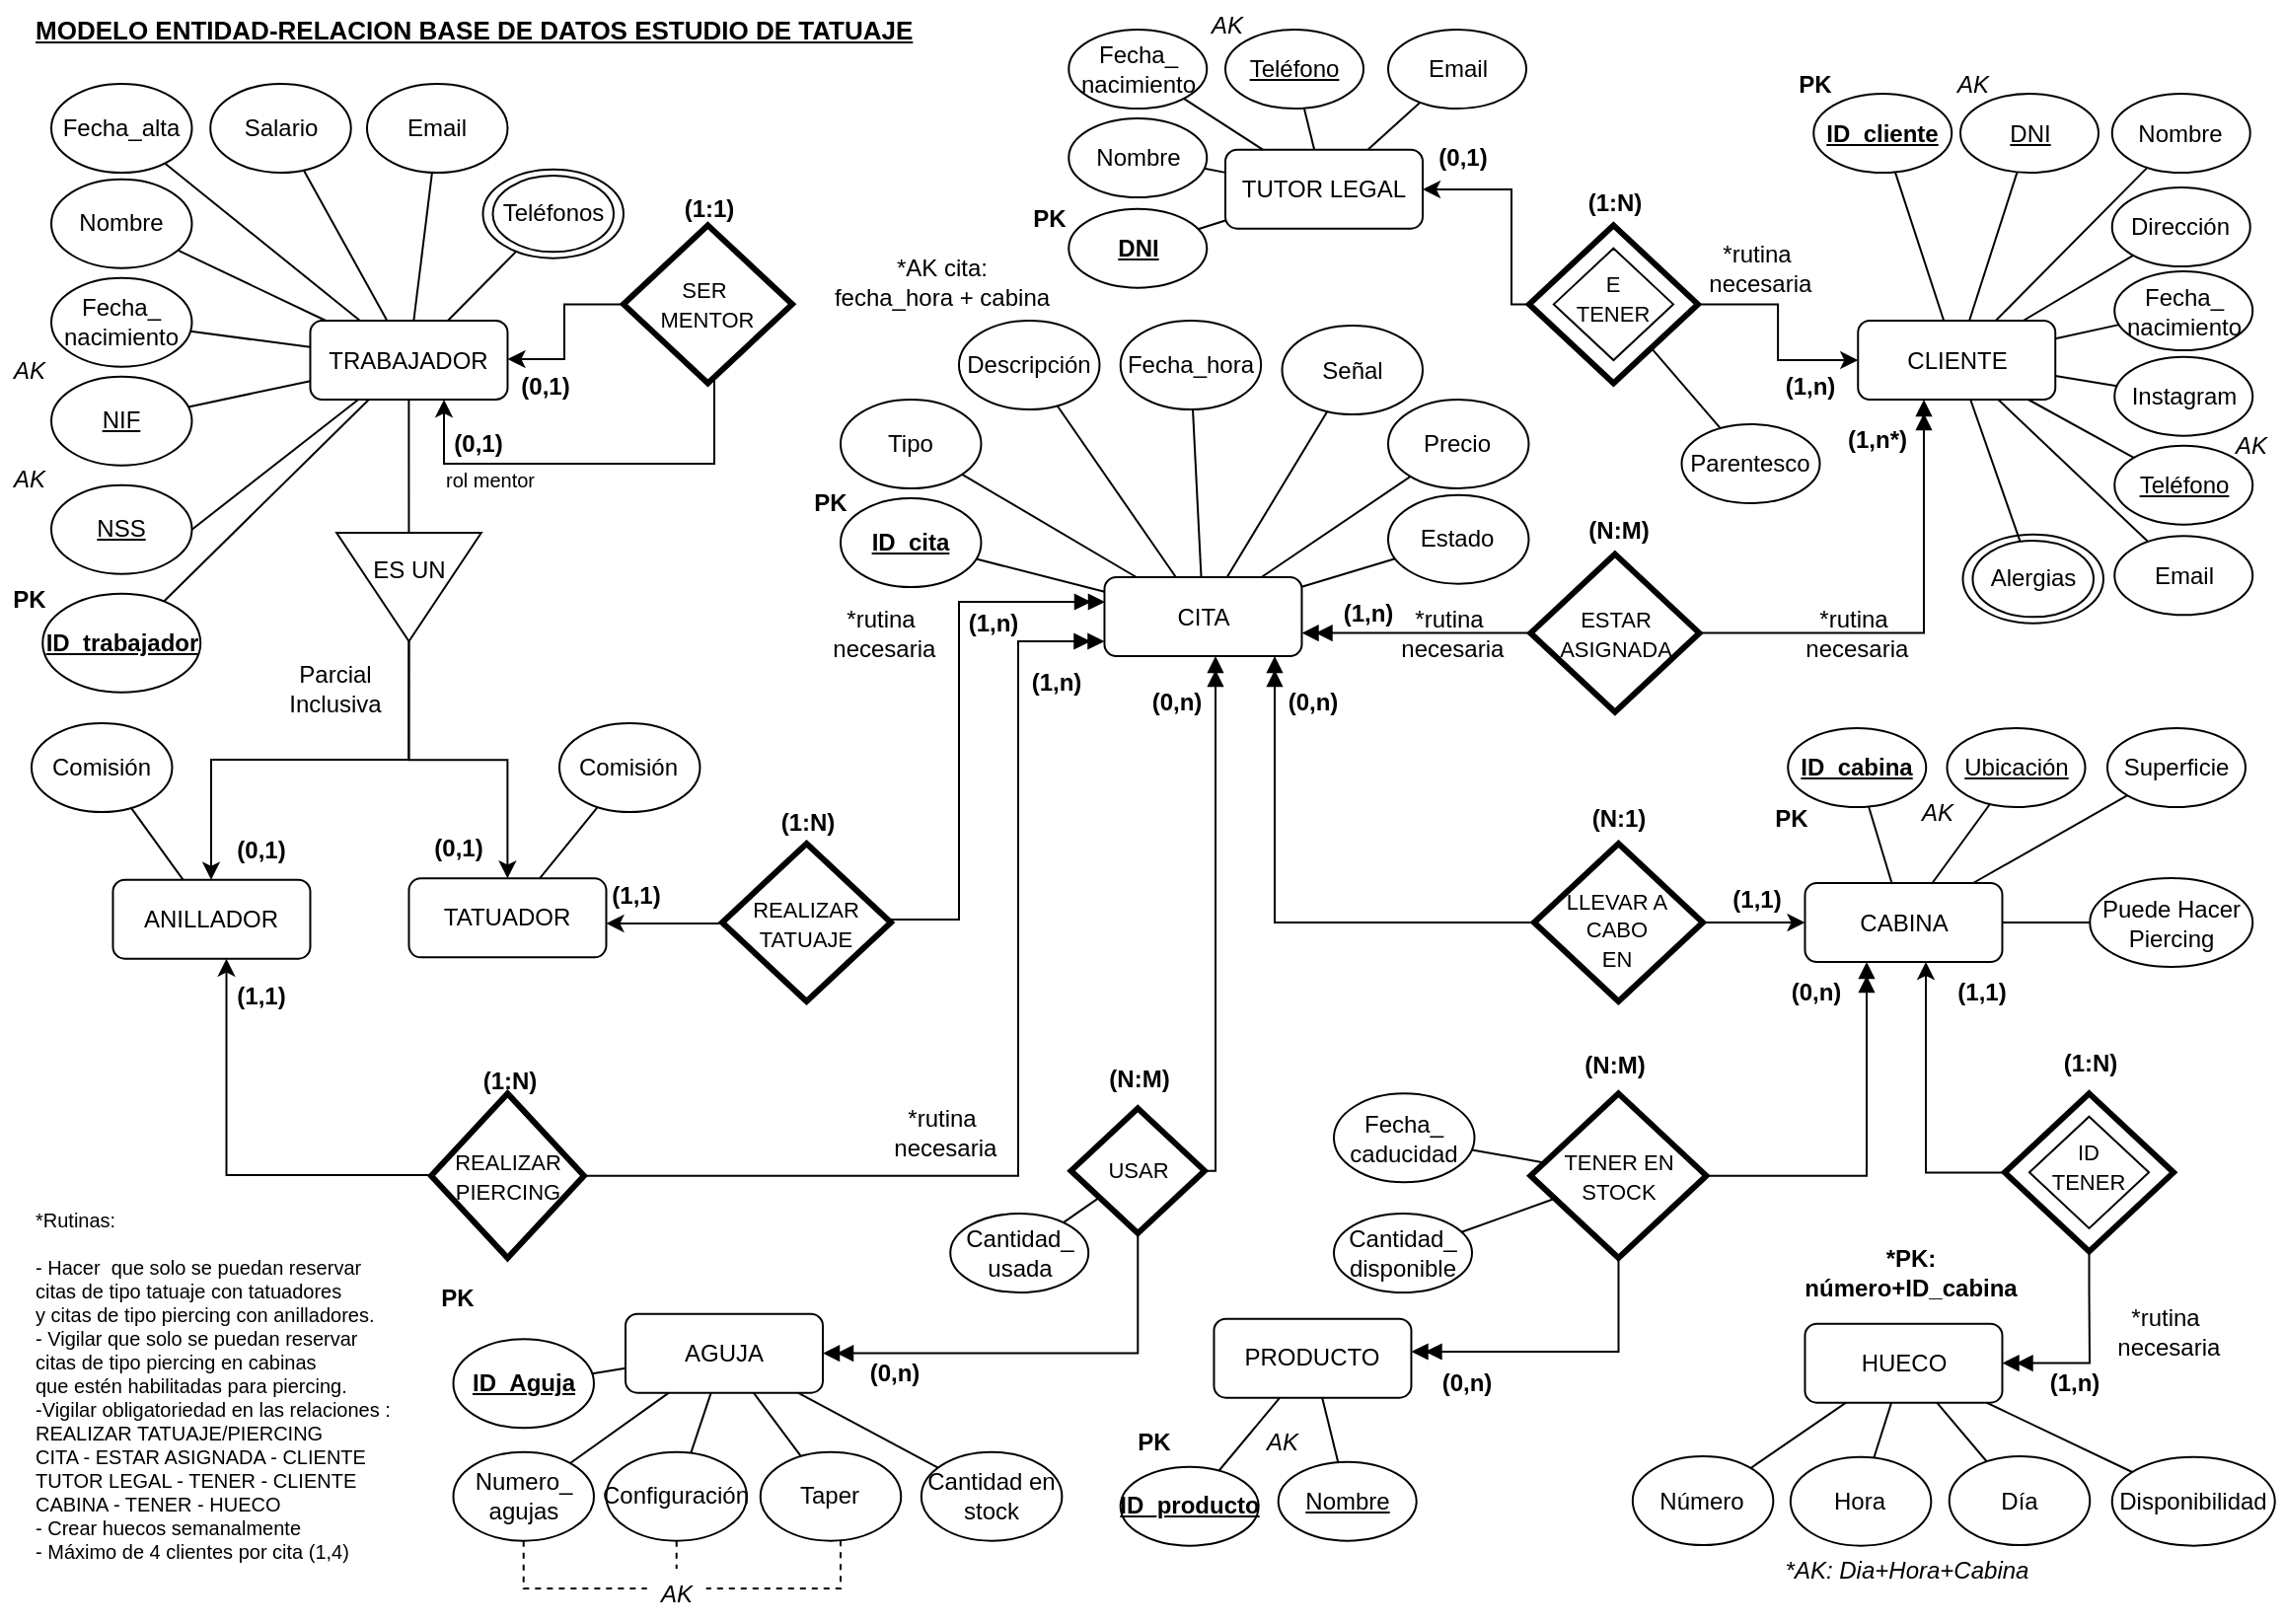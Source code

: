 <mxfile version="24.2.5" type="device">
  <diagram name="Página-1" id="EOKgiJLKzPtc_T779NPE">
    <mxGraphModel dx="1114" dy="664" grid="1" gridSize="10" guides="1" tooltips="1" connect="1" arrows="1" fold="1" page="1" pageScale="1" pageWidth="1169" pageHeight="827" math="0" shadow="0">
      <root>
        <mxCell id="0" />
        <mxCell id="1" parent="0" />
        <mxCell id="JCtKhX5qliPpLc0ah7yH-1" value="CITA" style="rounded=1;whiteSpace=wrap;html=1;" parent="1" vertex="1">
          <mxGeometry x="563.74" y="297.5" width="100" height="40" as="geometry" />
        </mxCell>
        <mxCell id="JCtKhX5qliPpLc0ah7yH-17" value="TRABAJADOR" style="rounded=1;whiteSpace=wrap;html=1;" parent="1" vertex="1">
          <mxGeometry x="161.24" y="167.5" width="100" height="40" as="geometry" />
        </mxCell>
        <mxCell id="X3OWd7pvd4iCYTjj0AJ_-12" style="rounded=0;orthogonalLoop=1;jettySize=auto;html=1;endArrow=none;endFill=0;" parent="1" source="JCtKhX5qliPpLc0ah7yH-20" target="JCtKhX5qliPpLc0ah7yH-17" edge="1">
          <mxGeometry relative="1" as="geometry" />
        </mxCell>
        <mxCell id="JCtKhX5qliPpLc0ah7yH-20" value="&lt;span&gt;NIF&lt;/span&gt;" style="ellipse;whiteSpace=wrap;html=1;fontStyle=4" parent="1" vertex="1">
          <mxGeometry x="30" y="195.84" width="71.25" height="45" as="geometry" />
        </mxCell>
        <mxCell id="X3OWd7pvd4iCYTjj0AJ_-10" style="rounded=0;orthogonalLoop=1;jettySize=auto;html=1;endArrow=none;endFill=0;" parent="1" source="JCtKhX5qliPpLc0ah7yH-22" target="JCtKhX5qliPpLc0ah7yH-17" edge="1">
          <mxGeometry relative="1" as="geometry" />
        </mxCell>
        <mxCell id="JCtKhX5qliPpLc0ah7yH-22" value="&lt;b style=&quot;&quot;&gt;&lt;u&gt;ID_trabajador&lt;/u&gt;&lt;/b&gt;" style="ellipse;whiteSpace=wrap;html=1;" parent="1" vertex="1">
          <mxGeometry x="25.62" y="305.84" width="80" height="50" as="geometry" />
        </mxCell>
        <mxCell id="JCtKhX5qliPpLc0ah7yH-34" style="edgeStyle=orthogonalEdgeStyle;rounded=0;orthogonalLoop=1;jettySize=auto;html=1;" parent="1" source="JCtKhX5qliPpLc0ah7yH-30" target="JCtKhX5qliPpLc0ah7yH-32" edge="1">
          <mxGeometry relative="1" as="geometry">
            <Array as="points">
              <mxPoint x="211" y="390" />
              <mxPoint x="111" y="390" />
            </Array>
          </mxGeometry>
        </mxCell>
        <mxCell id="JCtKhX5qliPpLc0ah7yH-35" style="edgeStyle=orthogonalEdgeStyle;rounded=0;orthogonalLoop=1;jettySize=auto;html=1;" parent="1" source="JCtKhX5qliPpLc0ah7yH-30" target="JCtKhX5qliPpLc0ah7yH-33" edge="1">
          <mxGeometry relative="1" as="geometry" />
        </mxCell>
        <mxCell id="X3OWd7pvd4iCYTjj0AJ_-69" style="edgeStyle=orthogonalEdgeStyle;rounded=0;orthogonalLoop=1;jettySize=auto;html=1;endArrow=none;endFill=0;" parent="1" source="JCtKhX5qliPpLc0ah7yH-30" target="JCtKhX5qliPpLc0ah7yH-17" edge="1">
          <mxGeometry relative="1" as="geometry" />
        </mxCell>
        <mxCell id="JCtKhX5qliPpLc0ah7yH-30" value="ES UN" style="triangle;whiteSpace=wrap;html=1;rotation=90;horizontal=0;verticalAlign=middle;labelPosition=center;verticalLabelPosition=middle;align=center;spacingLeft=0;spacingBottom=18;" parent="1" vertex="1">
          <mxGeometry x="183.74" y="265.84" width="55" height="73.33" as="geometry" />
        </mxCell>
        <mxCell id="JCtKhX5qliPpLc0ah7yH-104" style="edgeStyle=orthogonalEdgeStyle;rounded=0;orthogonalLoop=1;jettySize=auto;html=1;endArrow=none;endFill=0;startArrow=classic;startFill=1;" parent="1" source="JCtKhX5qliPpLc0ah7yH-32" target="JCtKhX5qliPpLc0ah7yH-103" edge="1">
          <mxGeometry relative="1" as="geometry">
            <Array as="points">
              <mxPoint x="118.74" y="600.5" />
            </Array>
          </mxGeometry>
        </mxCell>
        <mxCell id="JCtKhX5qliPpLc0ah7yH-32" value="ANILLADOR" style="rounded=1;whiteSpace=wrap;html=1;" parent="1" vertex="1">
          <mxGeometry x="61.24" y="450.84" width="100" height="40" as="geometry" />
        </mxCell>
        <mxCell id="JCtKhX5qliPpLc0ah7yH-33" value="TATUADOR" style="rounded=1;whiteSpace=wrap;html=1;" parent="1" vertex="1">
          <mxGeometry x="211.24" y="450.18" width="100" height="40" as="geometry" />
        </mxCell>
        <mxCell id="JCtKhX5qliPpLc0ah7yH-40" value="CLIENTE" style="rounded=1;whiteSpace=wrap;html=1;" parent="1" vertex="1">
          <mxGeometry x="945.62" y="167.5" width="100" height="40" as="geometry" />
        </mxCell>
        <mxCell id="JCtKhX5qliPpLc0ah7yH-92" style="edgeStyle=none;rounded=0;orthogonalLoop=1;jettySize=auto;html=1;endArrow=none;endFill=0;" parent="1" source="JCtKhX5qliPpLc0ah7yH-45" target="JCtKhX5qliPpLc0ah7yH-40" edge="1">
          <mxGeometry relative="1" as="geometry" />
        </mxCell>
        <mxCell id="JCtKhX5qliPpLc0ah7yH-45" value="Fecha_&lt;div&gt;nacimiento&lt;/div&gt;" style="ellipse;whiteSpace=wrap;html=1;" parent="1" vertex="1">
          <mxGeometry x="1075.62" y="142.5" width="70" height="40" as="geometry" />
        </mxCell>
        <mxCell id="JCtKhX5qliPpLc0ah7yH-51" value="CABINA" style="rounded=1;whiteSpace=wrap;html=1;" parent="1" vertex="1">
          <mxGeometry x="918.74" y="452.5" width="100" height="40" as="geometry" />
        </mxCell>
        <mxCell id="X3OWd7pvd4iCYTjj0AJ_-11" style="rounded=0;orthogonalLoop=1;jettySize=auto;html=1;exitX=1;exitY=0.5;exitDx=0;exitDy=0;endArrow=none;endFill=0;" parent="1" source="X3OWd7pvd4iCYTjj0AJ_-1" target="JCtKhX5qliPpLc0ah7yH-17" edge="1">
          <mxGeometry relative="1" as="geometry" />
        </mxCell>
        <mxCell id="X3OWd7pvd4iCYTjj0AJ_-1" value="&lt;u&gt;NSS&lt;/u&gt;" style="ellipse;whiteSpace=wrap;html=1;" parent="1" vertex="1">
          <mxGeometry x="30" y="250.84" width="71.25" height="45" as="geometry" />
        </mxCell>
        <mxCell id="X3OWd7pvd4iCYTjj0AJ_-14" style="rounded=0;orthogonalLoop=1;jettySize=auto;html=1;endArrow=none;endFill=0;" parent="1" source="X3OWd7pvd4iCYTjj0AJ_-2" target="JCtKhX5qliPpLc0ah7yH-17" edge="1">
          <mxGeometry relative="1" as="geometry" />
        </mxCell>
        <mxCell id="X3OWd7pvd4iCYTjj0AJ_-2" value="Nombre" style="ellipse;whiteSpace=wrap;html=1;" parent="1" vertex="1">
          <mxGeometry x="30.0" y="95.84" width="71.25" height="45" as="geometry" />
        </mxCell>
        <mxCell id="X3OWd7pvd4iCYTjj0AJ_-15" style="rounded=0;orthogonalLoop=1;jettySize=auto;html=1;endArrow=none;endFill=0;" parent="1" source="X3OWd7pvd4iCYTjj0AJ_-3" target="JCtKhX5qliPpLc0ah7yH-17" edge="1">
          <mxGeometry relative="1" as="geometry" />
        </mxCell>
        <mxCell id="X3OWd7pvd4iCYTjj0AJ_-3" value="Fecha_alta" style="ellipse;whiteSpace=wrap;html=1;" parent="1" vertex="1">
          <mxGeometry x="30.0" y="47.5" width="71.25" height="45" as="geometry" />
        </mxCell>
        <mxCell id="X3OWd7pvd4iCYTjj0AJ_-13" style="rounded=0;orthogonalLoop=1;jettySize=auto;html=1;endArrow=none;endFill=0;" parent="1" source="X3OWd7pvd4iCYTjj0AJ_-4" target="JCtKhX5qliPpLc0ah7yH-17" edge="1">
          <mxGeometry relative="1" as="geometry" />
        </mxCell>
        <mxCell id="X3OWd7pvd4iCYTjj0AJ_-4" value="Fecha_&lt;div&gt;nacimiento&lt;/div&gt;" style="ellipse;whiteSpace=wrap;html=1;" parent="1" vertex="1">
          <mxGeometry x="30" y="145.84" width="71.25" height="45" as="geometry" />
        </mxCell>
        <mxCell id="X3OWd7pvd4iCYTjj0AJ_-8" value="" style="group" parent="1" vertex="1" connectable="0">
          <mxGeometry x="248.74" y="90.83" width="71.25" height="45" as="geometry" />
        </mxCell>
        <mxCell id="X3OWd7pvd4iCYTjj0AJ_-6" value="" style="ellipse;whiteSpace=wrap;html=1;" parent="X3OWd7pvd4iCYTjj0AJ_-8" vertex="1">
          <mxGeometry width="71.25" height="45" as="geometry" />
        </mxCell>
        <mxCell id="X3OWd7pvd4iCYTjj0AJ_-7" value="Teléfonos" style="ellipse;whiteSpace=wrap;html=1;" parent="X3OWd7pvd4iCYTjj0AJ_-8" vertex="1">
          <mxGeometry x="5" y="3.16" width="61.25" height="38.68" as="geometry" />
        </mxCell>
        <mxCell id="JCtKhX5qliPpLc0ah7yH-60" value="PRODUCTO" style="rounded=1;whiteSpace=wrap;html=1;" parent="1" vertex="1">
          <mxGeometry x="619.23" y="673.33" width="100" height="40" as="geometry" />
        </mxCell>
        <mxCell id="JCtKhX5qliPpLc0ah7yH-63" value="Parcial&lt;div&gt;Inclusiva&lt;/div&gt;" style="text;html=1;align=center;verticalAlign=middle;whiteSpace=wrap;rounded=0;" parent="1" vertex="1">
          <mxGeometry x="143.74" y="339.17" width="60" height="30" as="geometry" />
        </mxCell>
        <mxCell id="JCtKhX5qliPpLc0ah7yH-133" style="edgeStyle=orthogonalEdgeStyle;rounded=0;orthogonalLoop=1;jettySize=auto;html=1;endArrow=none;endFill=0;startArrow=doubleBlock;startFill=1;" parent="1" source="JCtKhX5qliPpLc0ah7yH-65" target="JCtKhX5qliPpLc0ah7yH-127" edge="1">
          <mxGeometry relative="1" as="geometry" />
        </mxCell>
        <mxCell id="hH-dPhXjUm3-SkyA4_bT-6" style="rounded=0;orthogonalLoop=1;jettySize=auto;html=1;endArrow=none;endFill=0;" parent="1" source="JCtKhX5qliPpLc0ah7yH-65" target="hH-dPhXjUm3-SkyA4_bT-5" edge="1">
          <mxGeometry relative="1" as="geometry" />
        </mxCell>
        <mxCell id="JCtKhX5qliPpLc0ah7yH-65" value="AGUJA" style="rounded=1;whiteSpace=wrap;html=1;" parent="1" vertex="1">
          <mxGeometry x="321.0" y="670.83" width="100" height="40" as="geometry" />
        </mxCell>
        <mxCell id="X3OWd7pvd4iCYTjj0AJ_-18" value="Descripción" style="ellipse;whiteSpace=wrap;html=1;" parent="1" vertex="1">
          <mxGeometry x="489.99" y="167.5" width="71.25" height="45" as="geometry" />
        </mxCell>
        <mxCell id="X3OWd7pvd4iCYTjj0AJ_-29" style="edgeStyle=none;rounded=0;orthogonalLoop=1;jettySize=auto;html=1;endArrow=none;endFill=0;" parent="1" source="X3OWd7pvd4iCYTjj0AJ_-19" target="JCtKhX5qliPpLc0ah7yH-1" edge="1">
          <mxGeometry relative="1" as="geometry" />
        </mxCell>
        <mxCell id="X3OWd7pvd4iCYTjj0AJ_-19" value="Fecha_hora" style="ellipse;whiteSpace=wrap;html=1;" parent="1" vertex="1">
          <mxGeometry x="571.84" y="167.5" width="71.25" height="45" as="geometry" />
        </mxCell>
        <mxCell id="X3OWd7pvd4iCYTjj0AJ_-23" value="Precio" style="ellipse;whiteSpace=wrap;html=1;" parent="1" vertex="1">
          <mxGeometry x="707.49" y="207.5" width="71.25" height="45" as="geometry" />
        </mxCell>
        <mxCell id="X3OWd7pvd4iCYTjj0AJ_-36" style="edgeStyle=none;rounded=0;orthogonalLoop=1;jettySize=auto;html=1;endArrow=none;endFill=0;" parent="1" source="X3OWd7pvd4iCYTjj0AJ_-21" target="JCtKhX5qliPpLc0ah7yH-1" edge="1">
          <mxGeometry relative="1" as="geometry" />
        </mxCell>
        <mxCell id="X3OWd7pvd4iCYTjj0AJ_-34" style="edgeStyle=none;rounded=0;orthogonalLoop=1;jettySize=auto;html=1;endArrow=none;endFill=0;" parent="1" source="X3OWd7pvd4iCYTjj0AJ_-24" target="JCtKhX5qliPpLc0ah7yH-1" edge="1">
          <mxGeometry relative="1" as="geometry" />
        </mxCell>
        <mxCell id="X3OWd7pvd4iCYTjj0AJ_-21" value="Estado" style="ellipse;whiteSpace=wrap;html=1;" parent="1" vertex="1">
          <mxGeometry x="707.49" y="255.83" width="71.25" height="45" as="geometry" />
        </mxCell>
        <mxCell id="X3OWd7pvd4iCYTjj0AJ_-24" value="Señal" style="ellipse;whiteSpace=wrap;html=1;" parent="1" vertex="1">
          <mxGeometry x="653.75" y="170" width="71.25" height="45" as="geometry" />
        </mxCell>
        <mxCell id="X3OWd7pvd4iCYTjj0AJ_-17" style="rounded=0;orthogonalLoop=1;jettySize=auto;html=1;endArrow=none;endFill=0;" parent="1" source="X3OWd7pvd4iCYTjj0AJ_-6" target="JCtKhX5qliPpLc0ah7yH-17" edge="1">
          <mxGeometry relative="1" as="geometry" />
        </mxCell>
        <mxCell id="X3OWd7pvd4iCYTjj0AJ_-27" style="rounded=0;orthogonalLoop=1;jettySize=auto;html=1;endArrow=none;endFill=0;" parent="1" source="X3OWd7pvd4iCYTjj0AJ_-25" target="JCtKhX5qliPpLc0ah7yH-1" edge="1">
          <mxGeometry relative="1" as="geometry" />
        </mxCell>
        <mxCell id="JCtKhX5qliPpLc0ah7yH-86" value="Nombre" style="ellipse;whiteSpace=wrap;html=1;" parent="1" vertex="1">
          <mxGeometry x="1074.37" y="52.5" width="70" height="40" as="geometry" />
        </mxCell>
        <mxCell id="X3OWd7pvd4iCYTjj0AJ_-25" value="&lt;u&gt;&lt;b&gt;ID_cita&lt;/b&gt;&lt;/u&gt;" style="ellipse;whiteSpace=wrap;html=1;" parent="1" vertex="1">
          <mxGeometry x="429.99" y="257.51" width="71.25" height="45" as="geometry" />
        </mxCell>
        <mxCell id="JCtKhX5qliPpLc0ah7yH-98" style="edgeStyle=none;rounded=0;orthogonalLoop=1;jettySize=auto;html=1;endArrow=none;endFill=0;" parent="1" source="JCtKhX5qliPpLc0ah7yH-88" target="JCtKhX5qliPpLc0ah7yH-40" edge="1">
          <mxGeometry relative="1" as="geometry" />
        </mxCell>
        <mxCell id="JCtKhX5qliPpLc0ah7yH-85" value="Dirección" style="ellipse;whiteSpace=wrap;html=1;" parent="1" vertex="1">
          <mxGeometry x="1074.37" y="100" width="70" height="40" as="geometry" />
        </mxCell>
        <mxCell id="JCtKhX5qliPpLc0ah7yH-88" value="&lt;u&gt;DNI&lt;/u&gt;" style="ellipse;whiteSpace=wrap;html=1;" parent="1" vertex="1">
          <mxGeometry x="997.5" y="52.5" width="70" height="40" as="geometry" />
        </mxCell>
        <mxCell id="JCtKhX5qliPpLc0ah7yH-94" style="edgeStyle=none;rounded=0;orthogonalLoop=1;jettySize=auto;html=1;endArrow=none;endFill=0;" parent="1" source="JCtKhX5qliPpLc0ah7yH-84" target="JCtKhX5qliPpLc0ah7yH-40" edge="1">
          <mxGeometry relative="1" as="geometry" />
        </mxCell>
        <mxCell id="X3OWd7pvd4iCYTjj0AJ_-47" style="edgeStyle=none;rounded=0;orthogonalLoop=1;jettySize=auto;html=1;endArrow=none;endFill=0;" parent="1" source="JCtKhX5qliPpLc0ah7yH-83" target="JCtKhX5qliPpLc0ah7yH-51" edge="1">
          <mxGeometry relative="1" as="geometry" />
        </mxCell>
        <mxCell id="JCtKhX5qliPpLc0ah7yH-83" value="&lt;u&gt;&lt;b&gt;ID_cabina&lt;/b&gt;&lt;/u&gt;" style="ellipse;whiteSpace=wrap;html=1;" parent="1" vertex="1">
          <mxGeometry x="910.12" y="374" width="70" height="40" as="geometry" />
        </mxCell>
        <mxCell id="JCtKhX5qliPpLc0ah7yH-84" value="Instagram" style="ellipse;whiteSpace=wrap;html=1;" parent="1" vertex="1">
          <mxGeometry x="1075.62" y="185.83" width="70" height="40" as="geometry" />
        </mxCell>
        <mxCell id="X3OWd7pvd4iCYTjj0AJ_-37" value="Comisión" style="ellipse;whiteSpace=wrap;html=1;" parent="1" vertex="1">
          <mxGeometry x="287.49" y="371.5" width="71.25" height="45" as="geometry" />
        </mxCell>
        <mxCell id="X3OWd7pvd4iCYTjj0AJ_-35" style="edgeStyle=none;rounded=0;orthogonalLoop=1;jettySize=auto;html=1;endArrow=none;endFill=0;" parent="1" source="X3OWd7pvd4iCYTjj0AJ_-23" target="JCtKhX5qliPpLc0ah7yH-1" edge="1">
          <mxGeometry relative="1" as="geometry" />
        </mxCell>
        <mxCell id="X3OWd7pvd4iCYTjj0AJ_-32" style="edgeStyle=none;rounded=0;orthogonalLoop=1;jettySize=auto;html=1;endArrow=none;endFill=0;" parent="1" source="X3OWd7pvd4iCYTjj0AJ_-18" target="JCtKhX5qliPpLc0ah7yH-1" edge="1">
          <mxGeometry relative="1" as="geometry" />
        </mxCell>
        <mxCell id="X3OWd7pvd4iCYTjj0AJ_-40" style="edgeStyle=none;rounded=0;orthogonalLoop=1;jettySize=auto;html=1;endArrow=none;endFill=0;" parent="1" source="X3OWd7pvd4iCYTjj0AJ_-39" target="JCtKhX5qliPpLc0ah7yH-32" edge="1">
          <mxGeometry relative="1" as="geometry" />
        </mxCell>
        <mxCell id="X3OWd7pvd4iCYTjj0AJ_-38" style="edgeStyle=none;rounded=0;orthogonalLoop=1;jettySize=auto;html=1;endArrow=none;endFill=0;" parent="1" source="X3OWd7pvd4iCYTjj0AJ_-37" target="JCtKhX5qliPpLc0ah7yH-33" edge="1">
          <mxGeometry relative="1" as="geometry" />
        </mxCell>
        <mxCell id="X3OWd7pvd4iCYTjj0AJ_-39" value="Comisión" style="ellipse;whiteSpace=wrap;html=1;" parent="1" vertex="1">
          <mxGeometry x="19.99" y="371.5" width="71.25" height="45" as="geometry" />
        </mxCell>
        <mxCell id="JCtKhX5qliPpLc0ah7yH-96" style="edgeStyle=none;rounded=0;orthogonalLoop=1;jettySize=auto;html=1;endArrow=none;endFill=0;" parent="1" source="JCtKhX5qliPpLc0ah7yH-86" target="JCtKhX5qliPpLc0ah7yH-40" edge="1">
          <mxGeometry relative="1" as="geometry" />
        </mxCell>
        <mxCell id="JCtKhX5qliPpLc0ah7yH-95" style="edgeStyle=none;rounded=0;orthogonalLoop=1;jettySize=auto;html=1;endArrow=none;endFill=0;" parent="1" source="JCtKhX5qliPpLc0ah7yH-85" target="JCtKhX5qliPpLc0ah7yH-40" edge="1">
          <mxGeometry relative="1" as="geometry" />
        </mxCell>
        <mxCell id="JCtKhX5qliPpLc0ah7yH-103" value="&lt;span style=&quot;font-size: 11px;&quot;&gt;REALIZAR&lt;/span&gt;&lt;div&gt;&lt;span style=&quot;font-size: 11px;&quot;&gt;PIERCING&lt;/span&gt;&lt;/div&gt;" style="rhombus;whiteSpace=wrap;html=1;strokeWidth=3;perimeterSpacing=0;" parent="1" vertex="1">
          <mxGeometry x="222.52" y="559.17" width="77.44" height="83.33" as="geometry" />
        </mxCell>
        <mxCell id="X3OWd7pvd4iCYTjj0AJ_-63" style="edgeStyle=orthogonalEdgeStyle;rounded=0;orthogonalLoop=1;jettySize=auto;html=1;endArrow=doubleBlock;endFill=1;" parent="1" source="JCtKhX5qliPpLc0ah7yH-103" target="JCtKhX5qliPpLc0ah7yH-1" edge="1">
          <mxGeometry relative="1" as="geometry">
            <Array as="points">
              <mxPoint x="520" y="601" />
              <mxPoint x="520" y="330" />
            </Array>
          </mxGeometry>
        </mxCell>
        <mxCell id="JCtKhX5qliPpLc0ah7yH-106" style="edgeStyle=orthogonalEdgeStyle;rounded=0;orthogonalLoop=1;jettySize=auto;html=1;endArrow=doubleBlock;endFill=1;" parent="1" source="JCtKhX5qliPpLc0ah7yH-101" edge="1">
          <mxGeometry relative="1" as="geometry">
            <Array as="points">
              <mxPoint x="490" y="471" />
              <mxPoint x="490" y="310" />
              <mxPoint x="564" y="310" />
            </Array>
            <mxPoint x="564" y="310" as="targetPoint" />
          </mxGeometry>
        </mxCell>
        <mxCell id="X3OWd7pvd4iCYTjj0AJ_-48" value="Superficie" style="ellipse;whiteSpace=wrap;html=1;" parent="1" vertex="1">
          <mxGeometry x="1071.99" y="374" width="70" height="40" as="geometry" />
        </mxCell>
        <mxCell id="JCtKhX5qliPpLc0ah7yH-108" value="(1,n*)" style="text;html=1;align=center;verticalAlign=middle;resizable=0;points=[];autosize=1;strokeColor=none;fillColor=none;fontStyle=1" parent="1" vertex="1">
          <mxGeometry x="930.12" y="213.33" width="50" height="30" as="geometry" />
        </mxCell>
        <mxCell id="JCtKhX5qliPpLc0ah7yH-109" value="(1,n)" style="text;html=1;align=center;verticalAlign=middle;resizable=0;points=[];autosize=1;strokeColor=none;fillColor=none;fontStyle=1" parent="1" vertex="1">
          <mxGeometry x="513.74" y="335.84" width="50" height="30" as="geometry" />
        </mxCell>
        <mxCell id="JCtKhX5qliPpLc0ah7yH-110" value="(1,1)" style="text;html=1;align=center;verticalAlign=middle;resizable=0;points=[];autosize=1;strokeColor=none;fillColor=none;fontStyle=1" parent="1" vertex="1">
          <mxGeometry x="301.24" y="443.52" width="50" height="30" as="geometry" />
        </mxCell>
        <mxCell id="JCtKhX5qliPpLc0ah7yH-111" value="(1,1)" style="text;html=1;align=center;verticalAlign=middle;resizable=0;points=[];autosize=1;strokeColor=none;fillColor=none;fontStyle=1" parent="1" vertex="1">
          <mxGeometry x="111.24" y="495.0" width="50" height="30" as="geometry" />
        </mxCell>
        <mxCell id="JCtKhX5qliPpLc0ah7yH-112" value="(1:&lt;span style=&quot;background-color: initial;&quot;&gt;N)&lt;/span&gt;" style="text;html=1;align=center;verticalAlign=middle;resizable=0;points=[];autosize=1;strokeColor=none;fillColor=none;fontStyle=1" parent="1" vertex="1">
          <mxGeometry x="387.75" y="406.5" width="50" height="30" as="geometry" />
        </mxCell>
        <mxCell id="JCtKhX5qliPpLc0ah7yH-113" value="(1:N)" style="text;html=1;align=center;verticalAlign=middle;resizable=0;points=[];autosize=1;strokeColor=none;fillColor=none;fontStyle=1" parent="1" vertex="1">
          <mxGeometry x="236.86" y="537.5" width="50" height="30" as="geometry" />
        </mxCell>
        <mxCell id="JCtKhX5qliPpLc0ah7yH-114" value="(0,1)" style="text;html=1;align=center;verticalAlign=middle;resizable=0;points=[];autosize=1;strokeColor=none;fillColor=none;fontStyle=1" parent="1" vertex="1">
          <mxGeometry x="211.24" y="420.18" width="50" height="30" as="geometry" />
        </mxCell>
        <mxCell id="X3OWd7pvd4iCYTjj0AJ_-55" style="edgeStyle=orthogonalEdgeStyle;rounded=0;orthogonalLoop=1;jettySize=auto;html=1;endArrow=doubleBlock;endFill=1;" parent="1" source="X3OWd7pvd4iCYTjj0AJ_-53" target="JCtKhX5qliPpLc0ah7yH-1" edge="1">
          <mxGeometry relative="1" as="geometry">
            <Array as="points">
              <mxPoint x="730" y="326" />
              <mxPoint x="730" y="326" />
            </Array>
          </mxGeometry>
        </mxCell>
        <mxCell id="X3OWd7pvd4iCYTjj0AJ_-57" style="edgeStyle=orthogonalEdgeStyle;rounded=0;orthogonalLoop=1;jettySize=auto;html=1;endArrow=doubleBlock;endFill=1;" parent="1" source="X3OWd7pvd4iCYTjj0AJ_-53" target="JCtKhX5qliPpLc0ah7yH-40" edge="1">
          <mxGeometry relative="1" as="geometry">
            <mxPoint x="859.988" y="272.534" as="sourcePoint" />
            <Array as="points">
              <mxPoint x="979" y="326" />
            </Array>
          </mxGeometry>
        </mxCell>
        <mxCell id="X3OWd7pvd4iCYTjj0AJ_-53" value="&lt;span style=&quot;font-size: 11px;&quot;&gt;ESTAR ASIGNADA&lt;/span&gt;" style="rhombus;whiteSpace=wrap;html=1;strokeWidth=3;perimeterSpacing=0;" parent="1" vertex="1">
          <mxGeometry x="779.69" y="285.83" width="85.51" height="80.01" as="geometry" />
        </mxCell>
        <mxCell id="JCtKhX5qliPpLc0ah7yH-115" value="(0,1)" style="text;html=1;align=center;verticalAlign=middle;resizable=0;points=[];autosize=1;strokeColor=none;fillColor=none;fontStyle=1" parent="1" vertex="1">
          <mxGeometry x="110.62" y="420.84" width="50" height="30" as="geometry" />
        </mxCell>
        <mxCell id="X3OWd7pvd4iCYTjj0AJ_-58" value="(1,1)" style="text;html=1;align=center;verticalAlign=middle;resizable=0;points=[];autosize=1;strokeColor=none;fillColor=none;fontStyle=1" parent="1" vertex="1">
          <mxGeometry x="868.74" y="445.84" width="50" height="30" as="geometry" />
        </mxCell>
        <mxCell id="X3OWd7pvd4iCYTjj0AJ_-59" value="(N:M&lt;span style=&quot;background-color: initial;&quot;&gt;)&lt;/span&gt;" style="text;html=1;align=center;verticalAlign=middle;resizable=0;points=[];autosize=1;strokeColor=none;fillColor=none;fontStyle=1" parent="1" vertex="1">
          <mxGeometry x="799.21" y="259.17" width="50" height="30" as="geometry" />
        </mxCell>
        <mxCell id="y2tBXgBnnE8prIykrNf9-20" style="edgeStyle=orthogonalEdgeStyle;rounded=0;orthogonalLoop=1;jettySize=auto;html=1;endArrow=doubleBlock;endFill=1;" parent="1" source="JCtKhX5qliPpLc0ah7yH-118" target="JCtKhX5qliPpLc0ah7yH-60" edge="1">
          <mxGeometry relative="1" as="geometry">
            <Array as="points">
              <mxPoint x="824" y="690" />
            </Array>
          </mxGeometry>
        </mxCell>
        <mxCell id="JCtKhX5qliPpLc0ah7yH-118" value="&lt;span style=&quot;font-size: 11px;&quot;&gt;TENER EN STOCK&lt;/span&gt;" style="rhombus;whiteSpace=wrap;html=1;strokeWidth=3;perimeterSpacing=0;labelBorderColor=none;labelBackgroundColor=none;textShadow=0;" parent="1" vertex="1">
          <mxGeometry x="779.69" y="559.16" width="89.05" height="83.33" as="geometry" />
        </mxCell>
        <mxCell id="X3OWd7pvd4iCYTjj0AJ_-60" value="&lt;span style=&quot;font-size: 11px;&quot;&gt;LLEVAR A CABO&lt;/span&gt;&lt;div&gt;&lt;span style=&quot;font-size: 11px;&quot;&gt;EN&lt;/span&gt;&lt;/div&gt;" style="rhombus;whiteSpace=wrap;html=1;spacingBottom=-6;strokeWidth=3;perimeterSpacing=0;" parent="1" vertex="1">
          <mxGeometry x="781.47" y="432.51" width="85.49" height="79.99" as="geometry" />
        </mxCell>
        <mxCell id="JCtKhX5qliPpLc0ah7yH-120" style="edgeStyle=orthogonalEdgeStyle;rounded=0;orthogonalLoop=1;jettySize=auto;html=1;endArrow=doubleBlock;endFill=1;" parent="1" source="JCtKhX5qliPpLc0ah7yH-118" target="JCtKhX5qliPpLc0ah7yH-51" edge="1">
          <mxGeometry relative="1" as="geometry">
            <Array as="points">
              <mxPoint x="950" y="601" />
            </Array>
          </mxGeometry>
        </mxCell>
        <mxCell id="JCtKhX5qliPpLc0ah7yH-121" value="(0,n)" style="text;html=1;align=center;verticalAlign=middle;resizable=0;points=[];autosize=1;strokeColor=none;fillColor=none;fontStyle=1" parent="1" vertex="1">
          <mxGeometry x="898.77" y="492.5" width="50" height="30" as="geometry" />
        </mxCell>
        <mxCell id="X3OWd7pvd4iCYTjj0AJ_-62" style="edgeStyle=orthogonalEdgeStyle;rounded=0;orthogonalLoop=1;jettySize=auto;html=1;" parent="1" source="X3OWd7pvd4iCYTjj0AJ_-60" target="JCtKhX5qliPpLc0ah7yH-51" edge="1">
          <mxGeometry relative="1" as="geometry" />
        </mxCell>
        <mxCell id="X3OWd7pvd4iCYTjj0AJ_-61" style="edgeStyle=orthogonalEdgeStyle;rounded=0;orthogonalLoop=1;jettySize=auto;html=1;endArrow=doubleBlock;endFill=1;" parent="1" source="X3OWd7pvd4iCYTjj0AJ_-60" target="JCtKhX5qliPpLc0ah7yH-1" edge="1">
          <mxGeometry relative="1" as="geometry">
            <Array as="points">
              <mxPoint x="650" y="473" />
            </Array>
          </mxGeometry>
        </mxCell>
        <mxCell id="JCtKhX5qliPpLc0ah7yH-124" value="(0,n)" style="text;html=1;align=center;verticalAlign=middle;resizable=0;points=[];autosize=1;strokeColor=none;fillColor=none;fontStyle=1" parent="1" vertex="1">
          <mxGeometry x="721.84" y="691.14" width="50" height="30" as="geometry" />
        </mxCell>
        <mxCell id="X3OWd7pvd4iCYTjj0AJ_-64" value="(1,n)" style="text;html=1;align=center;verticalAlign=middle;resizable=0;points=[];autosize=1;strokeColor=none;fillColor=none;fontStyle=1" parent="1" vertex="1">
          <mxGeometry x="481.56" y="305.84" width="50" height="30" as="geometry" />
        </mxCell>
        <mxCell id="X3OWd7pvd4iCYTjj0AJ_-49" style="edgeStyle=none;rounded=0;orthogonalLoop=1;jettySize=auto;html=1;endArrow=none;endFill=0;" parent="1" source="X3OWd7pvd4iCYTjj0AJ_-48" target="JCtKhX5qliPpLc0ah7yH-51" edge="1">
          <mxGeometry relative="1" as="geometry" />
        </mxCell>
        <mxCell id="X3OWd7pvd4iCYTjj0AJ_-65" value="(1,n)" style="text;html=1;align=center;verticalAlign=middle;resizable=0;points=[];autosize=1;strokeColor=none;fillColor=none;fontStyle=1" parent="1" vertex="1">
          <mxGeometry x="671.84" y="300.83" width="50" height="30" as="geometry" />
        </mxCell>
        <mxCell id="y2tBXgBnnE8prIykrNf9-21" style="edgeStyle=orthogonalEdgeStyle;rounded=0;orthogonalLoop=1;jettySize=auto;html=1;endArrow=doubleBlock;endFill=1;" parent="1" source="JCtKhX5qliPpLc0ah7yH-127" target="JCtKhX5qliPpLc0ah7yH-1" edge="1">
          <mxGeometry relative="1" as="geometry">
            <Array as="points">
              <mxPoint x="620" y="598" />
            </Array>
          </mxGeometry>
        </mxCell>
        <mxCell id="JCtKhX5qliPpLc0ah7yH-127" value="&lt;span style=&quot;font-size: 11px;&quot;&gt;USAR&lt;/span&gt;" style="rhombus;whiteSpace=wrap;html=1;strokeWidth=3;perimeterSpacing=0;" parent="1" vertex="1">
          <mxGeometry x="546.79" y="566.67" width="67.68" height="63.33" as="geometry" />
        </mxCell>
        <mxCell id="X3OWd7pvd4iCYTjj0AJ_-66" value="(N:1&lt;span style=&quot;background-color: initial;&quot;&gt;)&lt;/span&gt;" style="text;html=1;align=center;verticalAlign=middle;resizable=0;points=[];autosize=1;strokeColor=none;fillColor=none;fontStyle=1" parent="1" vertex="1">
          <mxGeometry x="799.22" y="404.83" width="50" height="30" as="geometry" />
        </mxCell>
        <mxCell id="X3OWd7pvd4iCYTjj0AJ_-67" style="rounded=0;orthogonalLoop=1;jettySize=auto;html=1;endArrow=none;endFill=0;" parent="1" source="JCtKhX5qliPpLc0ah7yH-129" target="JCtKhX5qliPpLc0ah7yH-51" edge="1">
          <mxGeometry relative="1" as="geometry" />
        </mxCell>
        <mxCell id="JCtKhX5qliPpLc0ah7yH-129" value="Puede Hacer Piercing" style="ellipse;whiteSpace=wrap;html=1;" parent="1" vertex="1">
          <mxGeometry x="1063.12" y="450" width="82.5" height="45" as="geometry" />
        </mxCell>
        <mxCell id="JCtKhX5qliPpLc0ah7yH-132" value="(N:M&lt;span style=&quot;background-color: initial;&quot;&gt;)&lt;/span&gt;" style="text;html=1;align=center;verticalAlign=middle;resizable=0;points=[];autosize=1;strokeColor=none;fillColor=none;fontStyle=1" parent="1" vertex="1">
          <mxGeometry x="796.72" y="530" width="50" height="30" as="geometry" />
        </mxCell>
        <mxCell id="X3OWd7pvd4iCYTjj0AJ_-68" value="(0,n)" style="text;html=1;align=center;verticalAlign=middle;resizable=0;points=[];autosize=1;strokeColor=none;fillColor=none;fontStyle=1" parent="1" vertex="1">
          <mxGeometry x="644.23" y="345.84" width="50" height="30" as="geometry" />
        </mxCell>
        <mxCell id="JCtKhX5qliPpLc0ah7yH-146" style="edgeStyle=none;rounded=0;orthogonalLoop=1;jettySize=auto;html=1;endArrow=none;endFill=0;" parent="1" source="JCtKhX5qliPpLc0ah7yH-141" target="JCtKhX5qliPpLc0ah7yH-65" edge="1">
          <mxGeometry relative="1" as="geometry" />
        </mxCell>
        <mxCell id="JCtKhX5qliPpLc0ah7yH-141" value="&lt;b&gt;&lt;u&gt;ID_Aguja&lt;/u&gt;&lt;/b&gt;" style="ellipse;whiteSpace=wrap;html=1;fontStyle=5" parent="1" vertex="1">
          <mxGeometry x="233.74" y="683.64" width="71.25" height="45" as="geometry" />
        </mxCell>
        <mxCell id="JCtKhX5qliPpLc0ah7yH-145" style="edgeStyle=none;rounded=0;orthogonalLoop=1;jettySize=auto;html=1;endArrow=none;endFill=0;" parent="1" source="hH-dPhXjUm3-SkyA4_bT-4" target="JCtKhX5qliPpLc0ah7yH-65" edge="1">
          <mxGeometry relative="1" as="geometry">
            <mxPoint x="295.133" y="736.963" as="sourcePoint" />
          </mxGeometry>
        </mxCell>
        <mxCell id="X3OWd7pvd4iCYTjj0AJ_-73" style="rounded=0;orthogonalLoop=1;jettySize=auto;html=1;endArrow=none;endFill=0;" parent="1" source="X3OWd7pvd4iCYTjj0AJ_-72" target="JCtKhX5qliPpLc0ah7yH-118" edge="1">
          <mxGeometry relative="1" as="geometry">
            <mxPoint x="760.594" y="572.185" as="sourcePoint" />
          </mxGeometry>
        </mxCell>
        <mxCell id="X3OWd7pvd4iCYTjj0AJ_-72" value="Cantidad_&lt;div&gt;disponible&lt;/div&gt;" style="ellipse;whiteSpace=wrap;html=1;" parent="1" vertex="1">
          <mxGeometry x="680.0" y="620" width="70" height="40" as="geometry" />
        </mxCell>
        <mxCell id="JCtKhX5qliPpLc0ah7yH-147" style="edgeStyle=none;rounded=0;orthogonalLoop=1;jettySize=auto;html=1;endArrow=none;endFill=0;" parent="1" source="JCtKhX5qliPpLc0ah7yH-144" target="JCtKhX5qliPpLc0ah7yH-65" edge="1">
          <mxGeometry relative="1" as="geometry" />
        </mxCell>
        <mxCell id="JCtKhX5qliPpLc0ah7yH-144" value="Cantidad en stock" style="ellipse;whiteSpace=wrap;html=1;" parent="1" vertex="1">
          <mxGeometry x="470.94" y="740.83" width="71.25" height="45" as="geometry" />
        </mxCell>
        <mxCell id="JCtKhX5qliPpLc0ah7yH-149" value="(0,n)" style="text;html=1;align=center;verticalAlign=middle;resizable=0;points=[];autosize=1;strokeColor=none;fillColor=none;fontStyle=1" parent="1" vertex="1">
          <mxGeometry x="575" y="345.84" width="50" height="30" as="geometry" />
        </mxCell>
        <mxCell id="JCtKhX5qliPpLc0ah7yH-150" value="(0,n)" style="text;html=1;align=center;verticalAlign=middle;resizable=0;points=[];autosize=1;strokeColor=none;fillColor=none;fontStyle=1" parent="1" vertex="1">
          <mxGeometry x="431.56" y="685.83" width="50" height="30" as="geometry" />
        </mxCell>
        <mxCell id="JCtKhX5qliPpLc0ah7yH-151" value="(N:M)" style="text;html=1;align=center;verticalAlign=middle;resizable=0;points=[];autosize=1;strokeColor=none;fillColor=none;fontStyle=1" parent="1" vertex="1">
          <mxGeometry x="555.63" y="536.67" width="50" height="30" as="geometry" />
        </mxCell>
        <mxCell id="X3OWd7pvd4iCYTjj0AJ_-77" style="rounded=0;orthogonalLoop=1;jettySize=auto;html=1;endArrow=none;endFill=0;" parent="1" source="X3OWd7pvd4iCYTjj0AJ_-76" target="JCtKhX5qliPpLc0ah7yH-60" edge="1">
          <mxGeometry relative="1" as="geometry" />
        </mxCell>
        <mxCell id="X3OWd7pvd4iCYTjj0AJ_-76" value="&lt;u&gt;Nombre&lt;/u&gt;" style="ellipse;whiteSpace=wrap;html=1;" parent="1" vertex="1">
          <mxGeometry x="651.84" y="745.83" width="70" height="40" as="geometry" />
        </mxCell>
        <mxCell id="X3OWd7pvd4iCYTjj0AJ_-79" style="rounded=0;orthogonalLoop=1;jettySize=auto;html=1;endArrow=none;endFill=0;" parent="1" source="X3OWd7pvd4iCYTjj0AJ_-78" target="JCtKhX5qliPpLc0ah7yH-60" edge="1">
          <mxGeometry relative="1" as="geometry" />
        </mxCell>
        <mxCell id="X3OWd7pvd4iCYTjj0AJ_-78" value="ID_producto" style="ellipse;whiteSpace=wrap;html=1;fontStyle=5" parent="1" vertex="1">
          <mxGeometry x="571.84" y="748.33" width="70" height="40" as="geometry" />
        </mxCell>
        <mxCell id="X3OWd7pvd4iCYTjj0AJ_-81" style="rounded=0;orthogonalLoop=1;jettySize=auto;html=1;endArrow=none;endFill=0;" parent="1" source="X3OWd7pvd4iCYTjj0AJ_-80" target="JCtKhX5qliPpLc0ah7yH-40" edge="1">
          <mxGeometry relative="1" as="geometry" />
        </mxCell>
        <mxCell id="X3OWd7pvd4iCYTjj0AJ_-80" value="&lt;u&gt;&lt;b&gt;ID_cliente&lt;/b&gt;&lt;/u&gt;" style="ellipse;whiteSpace=wrap;html=1;" parent="1" vertex="1">
          <mxGeometry x="923.12" y="52.5" width="70" height="40" as="geometry" />
        </mxCell>
        <mxCell id="X3OWd7pvd4iCYTjj0AJ_-82" value="&lt;b&gt;PK&lt;/b&gt;" style="text;html=1;align=center;verticalAlign=middle;whiteSpace=wrap;rounded=0;" parent="1" vertex="1">
          <mxGeometry x="4.37" y="296.67" width="30" height="25" as="geometry" />
        </mxCell>
        <mxCell id="X3OWd7pvd4iCYTjj0AJ_-83" value="&lt;i style=&quot;&quot;&gt;AK&lt;/i&gt;" style="text;html=1;align=center;verticalAlign=middle;whiteSpace=wrap;rounded=0;" parent="1" vertex="1">
          <mxGeometry x="639.27" y="723.33" width="30" height="25" as="geometry" />
        </mxCell>
        <mxCell id="X3OWd7pvd4iCYTjj0AJ_-84" value="&lt;i style=&quot;&quot;&gt;AK&lt;/i&gt;" style="text;html=1;align=center;verticalAlign=middle;whiteSpace=wrap;rounded=0;" parent="1" vertex="1">
          <mxGeometry x="4.37" y="180" width="30" height="25" as="geometry" />
        </mxCell>
        <mxCell id="X3OWd7pvd4iCYTjj0AJ_-86" value="&lt;b&gt;PK&lt;/b&gt;" style="text;html=1;align=center;verticalAlign=middle;whiteSpace=wrap;rounded=0;" parent="1" vertex="1">
          <mxGeometry x="409.99" y="247.51" width="30" height="25" as="geometry" />
        </mxCell>
        <mxCell id="X3OWd7pvd4iCYTjj0AJ_-87" value="&lt;b&gt;PK&lt;/b&gt;" style="text;html=1;align=center;verticalAlign=middle;whiteSpace=wrap;rounded=0;" parent="1" vertex="1">
          <mxGeometry x="908.77" y="35" width="30" height="25" as="geometry" />
        </mxCell>
        <mxCell id="X3OWd7pvd4iCYTjj0AJ_-88" value="&lt;i style=&quot;&quot;&gt;AK&lt;/i&gt;" style="text;html=1;align=center;verticalAlign=middle;whiteSpace=wrap;rounded=0;" parent="1" vertex="1">
          <mxGeometry x="988.74" y="35.0" width="30" height="25" as="geometry" />
        </mxCell>
        <mxCell id="JCtKhX5qliPpLc0ah7yH-153" value="*rutina&lt;div&gt;&amp;nbsp;necesaria&lt;/div&gt;" style="text;html=1;align=center;verticalAlign=middle;resizable=0;points=[];autosize=1;strokeColor=none;fillColor=none;" parent="1" vertex="1">
          <mxGeometry x="698.12" y="305.84" width="80" height="40" as="geometry" />
        </mxCell>
        <mxCell id="X3OWd7pvd4iCYTjj0AJ_-89" value="&lt;i style=&quot;&quot;&gt;AK&lt;/i&gt;" style="text;html=1;align=center;verticalAlign=middle;whiteSpace=wrap;rounded=0;" parent="1" vertex="1">
          <mxGeometry x="331.86" y="800.0" width="30" height="25" as="geometry" />
        </mxCell>
        <mxCell id="X3OWd7pvd4iCYTjj0AJ_-90" value="&lt;i style=&quot;&quot;&gt;AK&lt;/i&gt;" style="text;html=1;align=center;verticalAlign=middle;whiteSpace=wrap;rounded=0;" parent="1" vertex="1">
          <mxGeometry x="4.37" y="235" width="30" height="25" as="geometry" />
        </mxCell>
        <mxCell id="X3OWd7pvd4iCYTjj0AJ_-91" value="" style="group" parent="1" connectable="0" vertex="1">
          <mxGeometry x="998.74" y="275.84" width="71.25" height="45" as="geometry" />
        </mxCell>
        <mxCell id="X3OWd7pvd4iCYTjj0AJ_-92" value="" style="ellipse;whiteSpace=wrap;html=1;" parent="X3OWd7pvd4iCYTjj0AJ_-91" vertex="1">
          <mxGeometry width="71.25" height="45" as="geometry" />
        </mxCell>
        <mxCell id="X3OWd7pvd4iCYTjj0AJ_-93" value="Alergias" style="ellipse;whiteSpace=wrap;html=1;" parent="X3OWd7pvd4iCYTjj0AJ_-91" vertex="1">
          <mxGeometry x="5" y="3.16" width="61.25" height="38.68" as="geometry" />
        </mxCell>
        <mxCell id="X3OWd7pvd4iCYTjj0AJ_-94" style="rounded=0;orthogonalLoop=1;jettySize=auto;html=1;endArrow=none;endFill=0;" parent="1" source="X3OWd7pvd4iCYTjj0AJ_-93" target="JCtKhX5qliPpLc0ah7yH-40" edge="1">
          <mxGeometry relative="1" as="geometry">
            <mxPoint x="1074.287" y="215.823" as="sourcePoint" />
          </mxGeometry>
        </mxCell>
        <mxCell id="X3OWd7pvd4iCYTjj0AJ_-95" value="&lt;b&gt;PK&lt;/b&gt;" style="text;html=1;align=center;verticalAlign=middle;whiteSpace=wrap;rounded=0;" parent="1" vertex="1">
          <mxGeometry x="896.87" y="407.33" width="30" height="25" as="geometry" />
        </mxCell>
        <mxCell id="X3OWd7pvd4iCYTjj0AJ_-96" value="&lt;b&gt;PK&lt;/b&gt;" style="text;html=1;align=center;verticalAlign=middle;whiteSpace=wrap;rounded=0;" parent="1" vertex="1">
          <mxGeometry x="221.24" y="650.83" width="30" height="25" as="geometry" />
        </mxCell>
        <mxCell id="X3OWd7pvd4iCYTjj0AJ_-97" value="&lt;b&gt;PK&lt;/b&gt;" style="text;html=1;align=center;verticalAlign=middle;whiteSpace=wrap;rounded=0;" parent="1" vertex="1">
          <mxGeometry x="574.4" y="723.33" width="30" height="25" as="geometry" />
        </mxCell>
        <mxCell id="X3OWd7pvd4iCYTjj0AJ_-100" style="rounded=0;orthogonalLoop=1;jettySize=auto;html=1;endArrow=none;endFill=0;" parent="1" source="X3OWd7pvd4iCYTjj0AJ_-98" target="JCtKhX5qliPpLc0ah7yH-51" edge="1">
          <mxGeometry relative="1" as="geometry" />
        </mxCell>
        <mxCell id="X3OWd7pvd4iCYTjj0AJ_-98" value="&lt;u&gt;Ubicación&lt;/u&gt;" style="ellipse;whiteSpace=wrap;html=1;" parent="1" vertex="1">
          <mxGeometry x="990.75" y="374" width="70" height="40" as="geometry" />
        </mxCell>
        <mxCell id="X3OWd7pvd4iCYTjj0AJ_-99" value="&lt;i style=&quot;&quot;&gt;AK&lt;/i&gt;" style="text;html=1;align=center;verticalAlign=middle;whiteSpace=wrap;rounded=0;" parent="1" vertex="1">
          <mxGeometry x="970.75" y="404.66" width="30" height="25" as="geometry" />
        </mxCell>
        <mxCell id="X3OWd7pvd4iCYTjj0AJ_-104" value="*rutina&lt;div&gt;&amp;nbsp;necesaria&lt;/div&gt;" style="text;html=1;align=center;verticalAlign=middle;resizable=0;points=[];autosize=1;strokeColor=none;fillColor=none;" parent="1" vertex="1">
          <mxGeometry x="409.99" y="305.84" width="80" height="40" as="geometry" />
        </mxCell>
        <mxCell id="X3OWd7pvd4iCYTjj0AJ_-105" value="*rutina&lt;div&gt;&amp;nbsp;necesaria&lt;/div&gt;" style="text;html=1;align=center;verticalAlign=middle;resizable=0;points=[];autosize=1;strokeColor=none;fillColor=none;" parent="1" vertex="1">
          <mxGeometry x="441.25" y="559.16" width="80" height="40" as="geometry" />
        </mxCell>
        <mxCell id="X3OWd7pvd4iCYTjj0AJ_-106" value="*rutina&lt;div&gt;&amp;nbsp;necesaria&lt;/div&gt;" style="text;html=1;align=center;verticalAlign=middle;resizable=0;points=[];autosize=1;strokeColor=none;fillColor=none;" parent="1" vertex="1">
          <mxGeometry x="902.67" y="305.83" width="80" height="40" as="geometry" />
        </mxCell>
        <mxCell id="X3OWd7pvd4iCYTjj0AJ_-107" value="&lt;br&gt;&lt;div style=&quot;font-size: 10px;&quot;&gt;&lt;font style=&quot;font-size: 10px;&quot;&gt;&lt;br style=&quot;font-size: 10px;&quot;&gt;&lt;/font&gt;&lt;div style=&quot;font-size: 10px;&quot;&gt;&lt;font style=&quot;font-size: 10px;&quot;&gt;*Rutinas:&lt;/font&gt;&lt;/div&gt;&lt;div style=&quot;font-size: 10px;&quot;&gt;&lt;font style=&quot;font-size: 10px;&quot;&gt;&lt;br style=&quot;font-size: 10px;&quot;&gt;&lt;/font&gt;&lt;div style=&quot;font-size: 10px;&quot;&gt;&lt;div style=&quot;font-size: 10px;&quot;&gt;&lt;div style=&quot;font-size: 10px;&quot;&gt;&lt;font style=&quot;font-size: 10px;&quot;&gt;- Hacer&amp;nbsp; que solo se puedan reservar&amp;nbsp;&lt;/font&gt;&lt;/div&gt;&lt;div style=&quot;font-size: 10px;&quot;&gt;&lt;font style=&quot;font-size: 10px;&quot;&gt;citas de tipo tatuaje con tatuadores&lt;/font&gt;&lt;/div&gt;&lt;div style=&quot;font-size: 10px;&quot;&gt;&lt;font style=&quot;font-size: 10px;&quot;&gt;y citas de tipo piercing con anilladores.&amp;nbsp;&lt;/font&gt;&lt;/div&gt;&lt;/div&gt;&lt;div style=&quot;font-size: 10px;&quot;&gt;&lt;font style=&quot;font-size: 10px;&quot;&gt;- Vigilar que solo se puedan reservar&amp;nbsp;&lt;/font&gt;&lt;/div&gt;&lt;div style=&quot;font-size: 10px;&quot;&gt;&lt;font style=&quot;font-size: 10px;&quot;&gt;citas de tipo piercing en cabinas&amp;nbsp;&lt;/font&gt;&lt;/div&gt;&lt;div style=&quot;font-size: 10px;&quot;&gt;&lt;span style=&quot;background-color: initial;&quot;&gt;que estén habilitadas para piercing.&lt;/span&gt;&lt;/div&gt;&lt;div style=&quot;font-size: 10px;&quot;&gt;&lt;font style=&quot;font-size: 10px;&quot;&gt;-Vigilar obligatoriedad en las relaciones :&amp;nbsp;&lt;/font&gt;&lt;/div&gt;&lt;div style=&quot;font-size: 10px;&quot;&gt;&lt;font style=&quot;font-size: 10px;&quot;&gt;REALIZAR TATUAJE/PIERCING&lt;/font&gt;&lt;/div&gt;&lt;div style=&quot;font-size: 10px;&quot;&gt;&lt;font style=&quot;font-size: 10px;&quot;&gt;CITA - ESTAR ASIGNADA - CLIENTE&lt;/font&gt;&lt;/div&gt;&lt;div style=&quot;font-size: 10px;&quot;&gt;TUTOR LEGAL - TENER - CLIENTE&lt;/div&gt;&lt;div style=&quot;font-size: 10px;&quot;&gt;CABINA - TENER - HUECO&lt;/div&gt;&lt;div style=&quot;font-size: 10px;&quot;&gt;- Crear huecos semanalmente&lt;/div&gt;&lt;div style=&quot;font-size: 10px;&quot;&gt;- Máximo de 4 clientes por cita (1,4)&lt;/div&gt;&lt;div style=&quot;font-size: 10px;&quot;&gt;&lt;br&gt;&lt;/div&gt;&lt;div style=&quot;font-size: 10px;&quot;&gt;&lt;br style=&quot;font-size: 10px;&quot;&gt;&lt;/div&gt;&lt;/div&gt;&lt;/div&gt;&lt;/div&gt;" style="text;html=1;align=left;verticalAlign=middle;resizable=0;points=[];autosize=1;strokeColor=none;fillColor=none;fontSize=10;" parent="1" vertex="1">
          <mxGeometry x="19.99" y="587" width="210" height="240" as="geometry" />
        </mxCell>
        <mxCell id="X3OWd7pvd4iCYTjj0AJ_-109" style="rounded=0;orthogonalLoop=1;jettySize=auto;html=1;endArrow=none;endFill=0;" parent="1" source="X3OWd7pvd4iCYTjj0AJ_-108" target="JCtKhX5qliPpLc0ah7yH-1" edge="1">
          <mxGeometry relative="1" as="geometry" />
        </mxCell>
        <mxCell id="X3OWd7pvd4iCYTjj0AJ_-108" value="Tipo" style="ellipse;whiteSpace=wrap;html=1;" parent="1" vertex="1">
          <mxGeometry x="429.99" y="207.5" width="71.25" height="45" as="geometry" />
        </mxCell>
        <mxCell id="y2tBXgBnnE8prIykrNf9-18" style="rounded=0;orthogonalLoop=1;jettySize=auto;html=1;endArrow=none;endFill=0;" parent="1" source="X3OWd7pvd4iCYTjj0AJ_-110" target="JCtKhX5qliPpLc0ah7yH-65" edge="1">
          <mxGeometry relative="1" as="geometry" />
        </mxCell>
        <mxCell id="hH-dPhXjUm3-SkyA4_bT-8" style="edgeStyle=orthogonalEdgeStyle;rounded=0;orthogonalLoop=1;jettySize=auto;html=1;dashed=1;endArrow=none;endFill=0;" parent="1" source="X3OWd7pvd4iCYTjj0AJ_-110" target="X3OWd7pvd4iCYTjj0AJ_-89" edge="1">
          <mxGeometry relative="1" as="geometry">
            <Array as="points">
              <mxPoint x="430" y="810" />
            </Array>
          </mxGeometry>
        </mxCell>
        <mxCell id="X3OWd7pvd4iCYTjj0AJ_-110" value="Taper" style="ellipse;whiteSpace=wrap;html=1;" parent="1" vertex="1">
          <mxGeometry x="389.37" y="740.83" width="71.25" height="45" as="geometry" />
        </mxCell>
        <mxCell id="X3OWd7pvd4iCYTjj0AJ_-113" style="rounded=0;orthogonalLoop=1;jettySize=auto;html=1;endArrow=none;endFill=0;" parent="1" source="X3OWd7pvd4iCYTjj0AJ_-112" target="JCtKhX5qliPpLc0ah7yH-118" edge="1">
          <mxGeometry relative="1" as="geometry" />
        </mxCell>
        <mxCell id="X3OWd7pvd4iCYTjj0AJ_-112" value="Fecha_&lt;div&gt;caducidad&lt;/div&gt;" style="ellipse;whiteSpace=wrap;html=1;" parent="1" vertex="1">
          <mxGeometry x="680.0" y="559.16" width="71.25" height="45" as="geometry" />
        </mxCell>
        <mxCell id="X3OWd7pvd4iCYTjj0AJ_-119" style="edgeStyle=orthogonalEdgeStyle;rounded=0;orthogonalLoop=1;jettySize=auto;html=1;" parent="1" source="X3OWd7pvd4iCYTjj0AJ_-118" target="JCtKhX5qliPpLc0ah7yH-17" edge="1">
          <mxGeometry relative="1" as="geometry">
            <Array as="points">
              <mxPoint x="366" y="240" />
              <mxPoint x="229" y="240" />
            </Array>
          </mxGeometry>
        </mxCell>
        <mxCell id="X3OWd7pvd4iCYTjj0AJ_-118" value="&lt;span style=&quot;font-size: 11px;&quot;&gt;SER&amp;nbsp;&lt;/span&gt;&lt;div&gt;&lt;span style=&quot;font-size: 11px;&quot;&gt;MENTOR&lt;/span&gt;&lt;/div&gt;" style="rhombus;whiteSpace=wrap;html=1;strokeWidth=3;perimeterSpacing=0;" parent="1" vertex="1">
          <mxGeometry x="319.99" y="119.19" width="85.49" height="79.99" as="geometry" />
        </mxCell>
        <mxCell id="X3OWd7pvd4iCYTjj0AJ_-120" style="edgeStyle=orthogonalEdgeStyle;rounded=0;orthogonalLoop=1;jettySize=auto;html=1;" parent="1" source="X3OWd7pvd4iCYTjj0AJ_-118" target="JCtKhX5qliPpLc0ah7yH-17" edge="1">
          <mxGeometry relative="1" as="geometry">
            <Array as="points">
              <mxPoint x="290" y="159" />
              <mxPoint x="290" y="187" />
            </Array>
          </mxGeometry>
        </mxCell>
        <mxCell id="X3OWd7pvd4iCYTjj0AJ_-121" value="&lt;font style=&quot;font-size: 10px;&quot;&gt;rol mentor&lt;/font&gt;" style="text;html=1;align=center;verticalAlign=middle;resizable=0;points=[];autosize=1;strokeColor=none;fillColor=none;" parent="1" vertex="1">
          <mxGeometry x="217.49" y="232.5" width="70" height="30" as="geometry" />
        </mxCell>
        <mxCell id="X3OWd7pvd4iCYTjj0AJ_-122" value="(0,1)" style="text;html=1;align=center;verticalAlign=middle;resizable=0;points=[];autosize=1;strokeColor=none;fillColor=none;fontStyle=1" parent="1" vertex="1">
          <mxGeometry x="254.99" y="185.83" width="50" height="30" as="geometry" />
        </mxCell>
        <mxCell id="X3OWd7pvd4iCYTjj0AJ_-123" value="(0,1)" style="text;html=1;align=center;verticalAlign=middle;resizable=0;points=[];autosize=1;strokeColor=none;fillColor=none;fontStyle=1" parent="1" vertex="1">
          <mxGeometry x="221.24" y="215.0" width="50" height="30" as="geometry" />
        </mxCell>
        <mxCell id="X3OWd7pvd4iCYTjj0AJ_-124" value="(1:1&lt;span style=&quot;background-color: initial;&quot;&gt;)&lt;/span&gt;" style="text;html=1;align=center;verticalAlign=middle;resizable=0;points=[];autosize=1;strokeColor=none;fillColor=none;fontStyle=1" parent="1" vertex="1">
          <mxGeometry x="337.74" y="95.84" width="50" height="30" as="geometry" />
        </mxCell>
        <mxCell id="X3OWd7pvd4iCYTjj0AJ_-128" style="rounded=0;orthogonalLoop=1;jettySize=auto;html=1;endArrow=none;endFill=0;" parent="1" source="X3OWd7pvd4iCYTjj0AJ_-127" target="JCtKhX5qliPpLc0ah7yH-17" edge="1">
          <mxGeometry relative="1" as="geometry" />
        </mxCell>
        <mxCell id="X3OWd7pvd4iCYTjj0AJ_-127" value="Email" style="ellipse;whiteSpace=wrap;html=1;" parent="1" vertex="1">
          <mxGeometry x="189.99" y="47.5" width="71.25" height="45" as="geometry" />
        </mxCell>
        <mxCell id="X3OWd7pvd4iCYTjj0AJ_-129" value="TUTOR LEGAL" style="rounded=1;whiteSpace=wrap;html=1;" parent="1" vertex="1">
          <mxGeometry x="625" y="80.83" width="100" height="40" as="geometry" />
        </mxCell>
        <mxCell id="X3OWd7pvd4iCYTjj0AJ_-133" style="edgeStyle=none;rounded=0;orthogonalLoop=1;jettySize=auto;html=1;endArrow=none;endFill=0;" parent="1" source="X3OWd7pvd4iCYTjj0AJ_-130" target="X3OWd7pvd4iCYTjj0AJ_-129" edge="1">
          <mxGeometry relative="1" as="geometry" />
        </mxCell>
        <mxCell id="X3OWd7pvd4iCYTjj0AJ_-130" value="&lt;u&gt;&lt;b&gt;DNI&lt;/b&gt;&lt;/u&gt;" style="ellipse;whiteSpace=wrap;html=1;" parent="1" vertex="1">
          <mxGeometry x="545.63" y="110.83" width="70" height="40" as="geometry" />
        </mxCell>
        <mxCell id="X3OWd7pvd4iCYTjj0AJ_-134" style="edgeStyle=none;rounded=0;orthogonalLoop=1;jettySize=auto;html=1;endArrow=none;endFill=0;" parent="1" source="X3OWd7pvd4iCYTjj0AJ_-131" target="X3OWd7pvd4iCYTjj0AJ_-129" edge="1">
          <mxGeometry relative="1" as="geometry" />
        </mxCell>
        <mxCell id="X3OWd7pvd4iCYTjj0AJ_-131" value="Nombre" style="ellipse;whiteSpace=wrap;html=1;" parent="1" vertex="1">
          <mxGeometry x="545.63" y="65" width="70" height="40" as="geometry" />
        </mxCell>
        <mxCell id="X3OWd7pvd4iCYTjj0AJ_-135" style="edgeStyle=none;rounded=0;orthogonalLoop=1;jettySize=auto;html=1;endArrow=none;endFill=0;" parent="1" source="X3OWd7pvd4iCYTjj0AJ_-132" target="X3OWd7pvd4iCYTjj0AJ_-129" edge="1">
          <mxGeometry relative="1" as="geometry" />
        </mxCell>
        <mxCell id="X3OWd7pvd4iCYTjj0AJ_-132" value="Fecha_&lt;div&gt;nacimiento&lt;/div&gt;" style="ellipse;whiteSpace=wrap;html=1;" parent="1" vertex="1">
          <mxGeometry x="545.63" y="20" width="70" height="40" as="geometry" />
        </mxCell>
        <mxCell id="X3OWd7pvd4iCYTjj0AJ_-136" value="&lt;b&gt;PK&lt;/b&gt;" style="text;html=1;align=center;verticalAlign=middle;whiteSpace=wrap;rounded=0;" parent="1" vertex="1">
          <mxGeometry x="521.25" y="103.33" width="30" height="25" as="geometry" />
        </mxCell>
        <mxCell id="X3OWd7pvd4iCYTjj0AJ_-139" style="edgeStyle=orthogonalEdgeStyle;rounded=0;orthogonalLoop=1;jettySize=auto;html=1;" parent="1" source="X3OWd7pvd4iCYTjj0AJ_-137" target="X3OWd7pvd4iCYTjj0AJ_-129" edge="1">
          <mxGeometry relative="1" as="geometry">
            <Array as="points">
              <mxPoint x="770" y="159" />
              <mxPoint x="770" y="101" />
            </Array>
          </mxGeometry>
        </mxCell>
        <mxCell id="X3OWd7pvd4iCYTjj0AJ_-140" style="edgeStyle=orthogonalEdgeStyle;rounded=0;orthogonalLoop=1;jettySize=auto;html=1;entryX=0;entryY=0.5;entryDx=0;entryDy=0;" parent="1" source="X3OWd7pvd4iCYTjj0AJ_-137" target="JCtKhX5qliPpLc0ah7yH-40" edge="1">
          <mxGeometry relative="1" as="geometry" />
        </mxCell>
        <mxCell id="X3OWd7pvd4iCYTjj0AJ_-141" value="(1,n)" style="text;html=1;align=center;verticalAlign=middle;resizable=0;points=[];autosize=1;strokeColor=none;fillColor=none;fontStyle=1" parent="1" vertex="1">
          <mxGeometry x="895.62" y="185.83" width="50" height="30" as="geometry" />
        </mxCell>
        <mxCell id="X3OWd7pvd4iCYTjj0AJ_-143" value="(0,1)" style="text;html=1;align=center;verticalAlign=middle;resizable=0;points=[];autosize=1;strokeColor=none;fillColor=none;fontStyle=1" parent="1" vertex="1">
          <mxGeometry x="720.37" y="70.0" width="50" height="30" as="geometry" />
        </mxCell>
        <mxCell id="X3OWd7pvd4iCYTjj0AJ_-150" style="rounded=0;orthogonalLoop=1;jettySize=auto;html=1;endArrow=none;endFill=0;" parent="1" source="X3OWd7pvd4iCYTjj0AJ_-144" target="X3OWd7pvd4iCYTjj0AJ_-137" edge="1">
          <mxGeometry relative="1" as="geometry" />
        </mxCell>
        <mxCell id="X3OWd7pvd4iCYTjj0AJ_-144" value="Parentesco" style="ellipse;whiteSpace=wrap;html=1;" parent="1" vertex="1">
          <mxGeometry x="856.25" y="220.0" width="70" height="40" as="geometry" />
        </mxCell>
        <mxCell id="X3OWd7pvd4iCYTjj0AJ_-147" style="rounded=0;orthogonalLoop=1;jettySize=auto;html=1;endArrow=none;endFill=0;" parent="1" source="X3OWd7pvd4iCYTjj0AJ_-146" target="JCtKhX5qliPpLc0ah7yH-40" edge="1">
          <mxGeometry relative="1" as="geometry" />
        </mxCell>
        <mxCell id="X3OWd7pvd4iCYTjj0AJ_-146" value="&lt;u&gt;Teléfono&lt;/u&gt;" style="ellipse;whiteSpace=wrap;html=1;" parent="1" vertex="1">
          <mxGeometry x="1075.62" y="230.83" width="70" height="40" as="geometry" />
        </mxCell>
        <mxCell id="X3OWd7pvd4iCYTjj0AJ_-149" style="rounded=0;orthogonalLoop=1;jettySize=auto;html=1;endArrow=none;endFill=0;" parent="1" source="X3OWd7pvd4iCYTjj0AJ_-148" target="X3OWd7pvd4iCYTjj0AJ_-129" edge="1">
          <mxGeometry relative="1" as="geometry" />
        </mxCell>
        <mxCell id="X3OWd7pvd4iCYTjj0AJ_-148" value="&lt;u&gt;Teléfono&lt;/u&gt;" style="ellipse;whiteSpace=wrap;html=1;" parent="1" vertex="1">
          <mxGeometry x="625" y="20.0" width="70" height="40" as="geometry" />
        </mxCell>
        <mxCell id="X3OWd7pvd4iCYTjj0AJ_-153" style="rounded=0;orthogonalLoop=1;jettySize=auto;html=1;endArrow=none;endFill=0;" parent="1" source="X3OWd7pvd4iCYTjj0AJ_-152" target="X3OWd7pvd4iCYTjj0AJ_-129" edge="1">
          <mxGeometry relative="1" as="geometry" />
        </mxCell>
        <mxCell id="X3OWd7pvd4iCYTjj0AJ_-152" value="Email" style="ellipse;whiteSpace=wrap;html=1;" parent="1" vertex="1">
          <mxGeometry x="707.5" y="20.0" width="70" height="40" as="geometry" />
        </mxCell>
        <mxCell id="X3OWd7pvd4iCYTjj0AJ_-155" style="rounded=0;orthogonalLoop=1;jettySize=auto;html=1;endArrow=none;endFill=0;" parent="1" source="X3OWd7pvd4iCYTjj0AJ_-154" target="JCtKhX5qliPpLc0ah7yH-40" edge="1">
          <mxGeometry relative="1" as="geometry" />
        </mxCell>
        <mxCell id="X3OWd7pvd4iCYTjj0AJ_-154" value="Email" style="ellipse;whiteSpace=wrap;html=1;" parent="1" vertex="1">
          <mxGeometry x="1075.62" y="276.67" width="70" height="40" as="geometry" />
        </mxCell>
        <mxCell id="X3OWd7pvd4iCYTjj0AJ_-157" style="rounded=0;orthogonalLoop=1;jettySize=auto;html=1;endArrow=none;endFill=0;" parent="1" source="X3OWd7pvd4iCYTjj0AJ_-156" target="JCtKhX5qliPpLc0ah7yH-17" edge="1">
          <mxGeometry relative="1" as="geometry" />
        </mxCell>
        <mxCell id="X3OWd7pvd4iCYTjj0AJ_-156" value="Salario" style="ellipse;whiteSpace=wrap;html=1;" parent="1" vertex="1">
          <mxGeometry x="110.62" y="47.5" width="71.25" height="45" as="geometry" />
        </mxCell>
        <mxCell id="X3OWd7pvd4iCYTjj0AJ_-158" value="(1:N&lt;span style=&quot;background-color: initial;&quot;&gt;)&lt;/span&gt;" style="text;html=1;align=center;verticalAlign=middle;resizable=0;points=[];autosize=1;strokeColor=none;fillColor=none;fontStyle=1" parent="1" vertex="1">
          <mxGeometry x="796.72" y="92.5" width="50" height="30" as="geometry" />
        </mxCell>
        <mxCell id="X3OWd7pvd4iCYTjj0AJ_-160" value="" style="group" parent="1" connectable="0" vertex="1">
          <mxGeometry x="778.96" y="119.19" width="85.51" height="80.01" as="geometry" />
        </mxCell>
        <mxCell id="X3OWd7pvd4iCYTjj0AJ_-137" value="" style="rhombus;whiteSpace=wrap;html=1;strokeWidth=3;perimeterSpacing=0;" parent="X3OWd7pvd4iCYTjj0AJ_-160" vertex="1">
          <mxGeometry width="85.51" height="80.01" as="geometry" />
        </mxCell>
        <mxCell id="X3OWd7pvd4iCYTjj0AJ_-159" value="&lt;span style=&quot;font-size: 11px;&quot;&gt;E&lt;/span&gt;&lt;div&gt;&lt;span style=&quot;font-size: 11px;&quot;&gt;TENER&lt;/span&gt;&lt;/div&gt;" style="rhombus;whiteSpace=wrap;html=1;strokeWidth=1;perimeterSpacing=0;spacingBottom=6;" parent="X3OWd7pvd4iCYTjj0AJ_-160" vertex="1">
          <mxGeometry x="12.47" y="11.67" width="60.57" height="56.67" as="geometry" />
        </mxCell>
        <mxCell id="X3OWd7pvd4iCYTjj0AJ_-161" value="*rutina&lt;div&gt;&amp;nbsp;necesaria&lt;/div&gt;" style="text;html=1;align=center;verticalAlign=middle;resizable=0;points=[];autosize=1;strokeColor=none;fillColor=none;" parent="1" vertex="1">
          <mxGeometry x="853.74" y="120.83" width="80" height="40" as="geometry" />
        </mxCell>
        <mxCell id="X3OWd7pvd4iCYTjj0AJ_-163" style="rounded=0;orthogonalLoop=1;jettySize=auto;html=1;endArrow=none;endFill=0;" parent="1" source="X3OWd7pvd4iCYTjj0AJ_-162" target="JCtKhX5qliPpLc0ah7yH-127" edge="1">
          <mxGeometry relative="1" as="geometry">
            <mxPoint x="646.85" y="641.316" as="sourcePoint" />
          </mxGeometry>
        </mxCell>
        <mxCell id="X3OWd7pvd4iCYTjj0AJ_-162" value="Cantidad_&lt;div&gt;usada&lt;/div&gt;" style="ellipse;whiteSpace=wrap;html=1;" parent="1" vertex="1">
          <mxGeometry x="485.62" y="620" width="70" height="40" as="geometry" />
        </mxCell>
        <mxCell id="qdiYwVQpXXg7LrCrqgN7-1" value="&lt;u&gt;&lt;b&gt;&lt;font style=&quot;font-size: 13px;&quot;&gt;MODELO ENTIDAD-RELACION BASE DE DATOS ESTUDIO DE TATUAJE&lt;/font&gt;&lt;/b&gt;&lt;/u&gt;" style="text;html=1;align=left;verticalAlign=middle;resizable=0;points=[];autosize=1;strokeColor=none;fillColor=none;" parent="1" vertex="1">
          <mxGeometry x="19.99" y="5.0" width="470" height="30" as="geometry" />
        </mxCell>
        <mxCell id="qWDmcfnkh8Yh2kkC5K56-1" value="&lt;i style=&quot;&quot;&gt;AK&lt;/i&gt;" style="text;html=1;align=center;verticalAlign=middle;whiteSpace=wrap;rounded=0;" parent="1" vertex="1">
          <mxGeometry x="610.63" y="5" width="30" height="25" as="geometry" />
        </mxCell>
        <mxCell id="qWDmcfnkh8Yh2kkC5K56-2" value="&lt;i style=&quot;&quot;&gt;AK&lt;/i&gt;" style="text;html=1;align=center;verticalAlign=middle;whiteSpace=wrap;rounded=0;" parent="1" vertex="1">
          <mxGeometry x="1130" y="218.33" width="30" height="25" as="geometry" />
        </mxCell>
        <mxCell id="_eWDuuHTQmFeIBlXCPVx-1" value="HUECO" style="rounded=1;whiteSpace=wrap;html=1;" parent="1" vertex="1">
          <mxGeometry x="918.74" y="675.83" width="100" height="40" as="geometry" />
        </mxCell>
        <mxCell id="y2tBXgBnnE8prIykrNf9-1" value="" style="group" parent="1" connectable="0" vertex="1">
          <mxGeometry x="1020.0" y="559.16" width="85.51" height="80.01" as="geometry" />
        </mxCell>
        <mxCell id="y2tBXgBnnE8prIykrNf9-2" value="" style="rhombus;whiteSpace=wrap;html=1;strokeWidth=3;perimeterSpacing=0;" parent="y2tBXgBnnE8prIykrNf9-1" vertex="1">
          <mxGeometry width="85.51" height="80.01" as="geometry" />
        </mxCell>
        <mxCell id="y2tBXgBnnE8prIykrNf9-3" value="&lt;span style=&quot;font-size: 11px;&quot;&gt;ID&lt;/span&gt;&lt;br&gt;&lt;div&gt;&lt;span style=&quot;font-size: 11px;&quot;&gt;TENER&lt;/span&gt;&lt;/div&gt;" style="rhombus;whiteSpace=wrap;html=1;strokeWidth=1;perimeterSpacing=0;spacingBottom=6;" parent="y2tBXgBnnE8prIykrNf9-1" vertex="1">
          <mxGeometry x="12.47" y="11.67" width="60.57" height="56.67" as="geometry" />
        </mxCell>
        <mxCell id="y2tBXgBnnE8prIykrNf9-4" style="edgeStyle=orthogonalEdgeStyle;rounded=0;orthogonalLoop=1;jettySize=auto;html=1;" parent="1" source="y2tBXgBnnE8prIykrNf9-2" target="JCtKhX5qliPpLc0ah7yH-51" edge="1">
          <mxGeometry relative="1" as="geometry">
            <Array as="points">
              <mxPoint x="980" y="599" />
            </Array>
          </mxGeometry>
        </mxCell>
        <mxCell id="_eWDuuHTQmFeIBlXCPVx-14" style="edgeStyle=none;rounded=0;orthogonalLoop=1;jettySize=auto;html=1;endArrow=none;endFill=0;" parent="1" source="y2tBXgBnnE8prIykrNf9-7" target="_eWDuuHTQmFeIBlXCPVx-1" edge="1">
          <mxGeometry relative="1" as="geometry" />
        </mxCell>
        <mxCell id="y2tBXgBnnE8prIykrNf9-7" value="&lt;span style=&quot;font-weight: 400;&quot;&gt;Disponibilidad&lt;/span&gt;" style="ellipse;whiteSpace=wrap;html=1;fontStyle=1" parent="1" vertex="1">
          <mxGeometry x="1074.37" y="743.33" width="82.5" height="45" as="geometry" />
        </mxCell>
        <mxCell id="_eWDuuHTQmFeIBlXCPVx-13" style="edgeStyle=none;rounded=0;orthogonalLoop=1;jettySize=auto;html=1;endArrow=none;endFill=0;" parent="1" target="_eWDuuHTQmFeIBlXCPVx-1" edge="1">
          <mxGeometry relative="1" as="geometry" />
        </mxCell>
        <mxCell id="y2tBXgBnnE8prIykrNf9-12" style="edgeStyle=orthogonalEdgeStyle;rounded=0;orthogonalLoop=1;jettySize=auto;html=1;endArrow=doubleBlock;endFill=1;" parent="1" source="y2tBXgBnnE8prIykrNf9-2" target="_eWDuuHTQmFeIBlXCPVx-1" edge="1">
          <mxGeometry relative="1" as="geometry">
            <Array as="points">
              <mxPoint x="1063" y="660" />
              <mxPoint x="1063" y="660" />
            </Array>
          </mxGeometry>
        </mxCell>
        <mxCell id="y2tBXgBnnE8prIykrNf9-23" style="rounded=0;orthogonalLoop=1;jettySize=auto;html=1;endArrow=none;endFill=0;" parent="1" source="y2tBXgBnnE8prIykrNf9-14" target="_eWDuuHTQmFeIBlXCPVx-1" edge="1">
          <mxGeometry relative="1" as="geometry" />
        </mxCell>
        <mxCell id="y2tBXgBnnE8prIykrNf9-14" value="Hora" style="ellipse;whiteSpace=wrap;html=1;" parent="1" vertex="1">
          <mxGeometry x="911.42" y="743.33" width="71.25" height="45" as="geometry" />
        </mxCell>
        <mxCell id="y2tBXgBnnE8prIykrNf9-24" style="rounded=0;orthogonalLoop=1;jettySize=auto;html=1;endArrow=none;endFill=0;" parent="1" source="y2tBXgBnnE8prIykrNf9-15" target="_eWDuuHTQmFeIBlXCPVx-1" edge="1">
          <mxGeometry relative="1" as="geometry" />
        </mxCell>
        <mxCell id="y2tBXgBnnE8prIykrNf9-15" value="Día" style="ellipse;whiteSpace=wrap;html=1;" parent="1" vertex="1">
          <mxGeometry x="991.87" y="743.02" width="71.25" height="45" as="geometry" />
        </mxCell>
        <mxCell id="y2tBXgBnnE8prIykrNf9-25" style="rounded=0;orthogonalLoop=1;jettySize=auto;html=1;endArrow=none;endFill=0;" parent="1" source="y2tBXgBnnE8prIykrNf9-16" target="_eWDuuHTQmFeIBlXCPVx-1" edge="1">
          <mxGeometry relative="1" as="geometry" />
        </mxCell>
        <mxCell id="y2tBXgBnnE8prIykrNf9-16" value="Número" style="ellipse;whiteSpace=wrap;html=1;" parent="1" vertex="1">
          <mxGeometry x="831.42" y="743.02" width="71.25" height="45" as="geometry" />
        </mxCell>
        <mxCell id="y2tBXgBnnE8prIykrNf9-17" value="" style="edgeStyle=orthogonalEdgeStyle;rounded=0;orthogonalLoop=1;jettySize=auto;html=1;endArrow=none;endFill=0;startArrow=classic;startFill=1;" parent="1" source="JCtKhX5qliPpLc0ah7yH-33" target="JCtKhX5qliPpLc0ah7yH-101" edge="1">
          <mxGeometry relative="1" as="geometry">
            <mxPoint x="399.995" y="470.18" as="targetPoint" />
            <mxPoint x="311" y="470" as="sourcePoint" />
            <Array as="points">
              <mxPoint x="320" y="473" />
              <mxPoint x="320" y="473" />
            </Array>
          </mxGeometry>
        </mxCell>
        <mxCell id="JCtKhX5qliPpLc0ah7yH-101" value="&lt;span style=&quot;font-size: 11px;&quot;&gt;REALIZAR&lt;/span&gt;&lt;div&gt;&lt;span style=&quot;font-size: 11px;&quot;&gt;TATUAJE&lt;/span&gt;&lt;/div&gt;" style="rhombus;whiteSpace=wrap;html=1;strokeWidth=3;perimeterSpacing=0;" parent="1" vertex="1">
          <mxGeometry x="370" y="432.51" width="85.49" height="79.99" as="geometry" />
        </mxCell>
        <mxCell id="y2tBXgBnnE8prIykrNf9-27" value="(1,1)" style="text;html=1;align=center;verticalAlign=middle;resizable=0;points=[];autosize=1;strokeColor=none;fillColor=none;fontStyle=1" parent="1" vertex="1">
          <mxGeometry x="982.67" y="492.5" width="50" height="30" as="geometry" />
        </mxCell>
        <mxCell id="y2tBXgBnnE8prIykrNf9-28" value="(1,n)" style="text;html=1;align=center;verticalAlign=middle;resizable=0;points=[];autosize=1;strokeColor=none;fillColor=none;fontStyle=1" parent="1" vertex="1">
          <mxGeometry x="1029.99" y="691.14" width="50" height="30" as="geometry" />
        </mxCell>
        <mxCell id="y2tBXgBnnE8prIykrNf9-30" value="(1:N&lt;span style=&quot;background-color: initial;&quot;&gt;)&lt;/span&gt;" style="text;html=1;align=center;verticalAlign=middle;resizable=0;points=[];autosize=1;strokeColor=none;fillColor=none;fontStyle=1" parent="1" vertex="1">
          <mxGeometry x="1037.76" y="529.16" width="50" height="30" as="geometry" />
        </mxCell>
        <mxCell id="y2tBXgBnnE8prIykrNf9-32" value="&lt;b&gt;*PK:&lt;/b&gt;&lt;div&gt;&lt;b&gt;número+ID_cabina&lt;/b&gt;&lt;/div&gt;" style="text;html=1;align=center;verticalAlign=middle;resizable=0;points=[];autosize=1;strokeColor=none;fillColor=none;" parent="1" vertex="1">
          <mxGeometry x="906.87" y="630" width="130" height="40" as="geometry" />
        </mxCell>
        <mxCell id="y2tBXgBnnE8prIykrNf9-37" value="*AK cita:&lt;div&gt;fecha_hora + cabina&lt;/div&gt;" style="text;html=1;align=center;verticalAlign=middle;resizable=0;points=[];autosize=1;strokeColor=none;fillColor=none;" parent="1" vertex="1">
          <mxGeometry x="415.63" y="128.33" width="130" height="40" as="geometry" />
        </mxCell>
        <mxCell id="y2tBXgBnnE8prIykrNf9-38" value="*rutina&lt;div&gt;&amp;nbsp;necesaria&lt;/div&gt;" style="text;html=1;align=center;verticalAlign=middle;resizable=0;points=[];autosize=1;strokeColor=none;fillColor=none;" parent="1" vertex="1">
          <mxGeometry x="1060.75" y="660" width="80" height="40" as="geometry" />
        </mxCell>
        <mxCell id="hH-dPhXjUm3-SkyA4_bT-9" style="edgeStyle=orthogonalEdgeStyle;rounded=0;orthogonalLoop=1;jettySize=auto;html=1;dashed=1;endArrow=none;endFill=0;" parent="1" source="hH-dPhXjUm3-SkyA4_bT-4" target="X3OWd7pvd4iCYTjj0AJ_-89" edge="1">
          <mxGeometry relative="1" as="geometry">
            <mxPoint x="310" y="763" as="sourcePoint" />
            <Array as="points">
              <mxPoint x="269" y="810" />
            </Array>
          </mxGeometry>
        </mxCell>
        <mxCell id="hH-dPhXjUm3-SkyA4_bT-4" value="Numero_&lt;div&gt;agujas&lt;/div&gt;" style="ellipse;whiteSpace=wrap;html=1;" parent="1" vertex="1">
          <mxGeometry x="233.74" y="740.83" width="71.25" height="45" as="geometry" />
        </mxCell>
        <mxCell id="hH-dPhXjUm3-SkyA4_bT-7" style="rounded=0;orthogonalLoop=1;jettySize=auto;html=1;endArrow=none;endFill=0;edgeStyle=orthogonalEdgeStyle;dashed=1;" parent="1" source="hH-dPhXjUm3-SkyA4_bT-5" target="X3OWd7pvd4iCYTjj0AJ_-89" edge="1">
          <mxGeometry relative="1" as="geometry">
            <Array as="points">
              <mxPoint x="350" y="806" />
            </Array>
          </mxGeometry>
        </mxCell>
        <mxCell id="hH-dPhXjUm3-SkyA4_bT-5" value="Configuración" style="ellipse;whiteSpace=wrap;html=1;" parent="1" vertex="1">
          <mxGeometry x="311.24" y="740.83" width="71.25" height="45" as="geometry" />
        </mxCell>
        <mxCell id="hH-dPhXjUm3-SkyA4_bT-10" value="&lt;i style=&quot;&quot;&gt;*AK: Dia+Hora+Cabina&lt;/i&gt;" style="text;html=1;align=center;verticalAlign=middle;whiteSpace=wrap;rounded=0;" parent="1" vertex="1">
          <mxGeometry x="906.87" y="788.33" width="127.33" height="25" as="geometry" />
        </mxCell>
      </root>
    </mxGraphModel>
  </diagram>
</mxfile>
